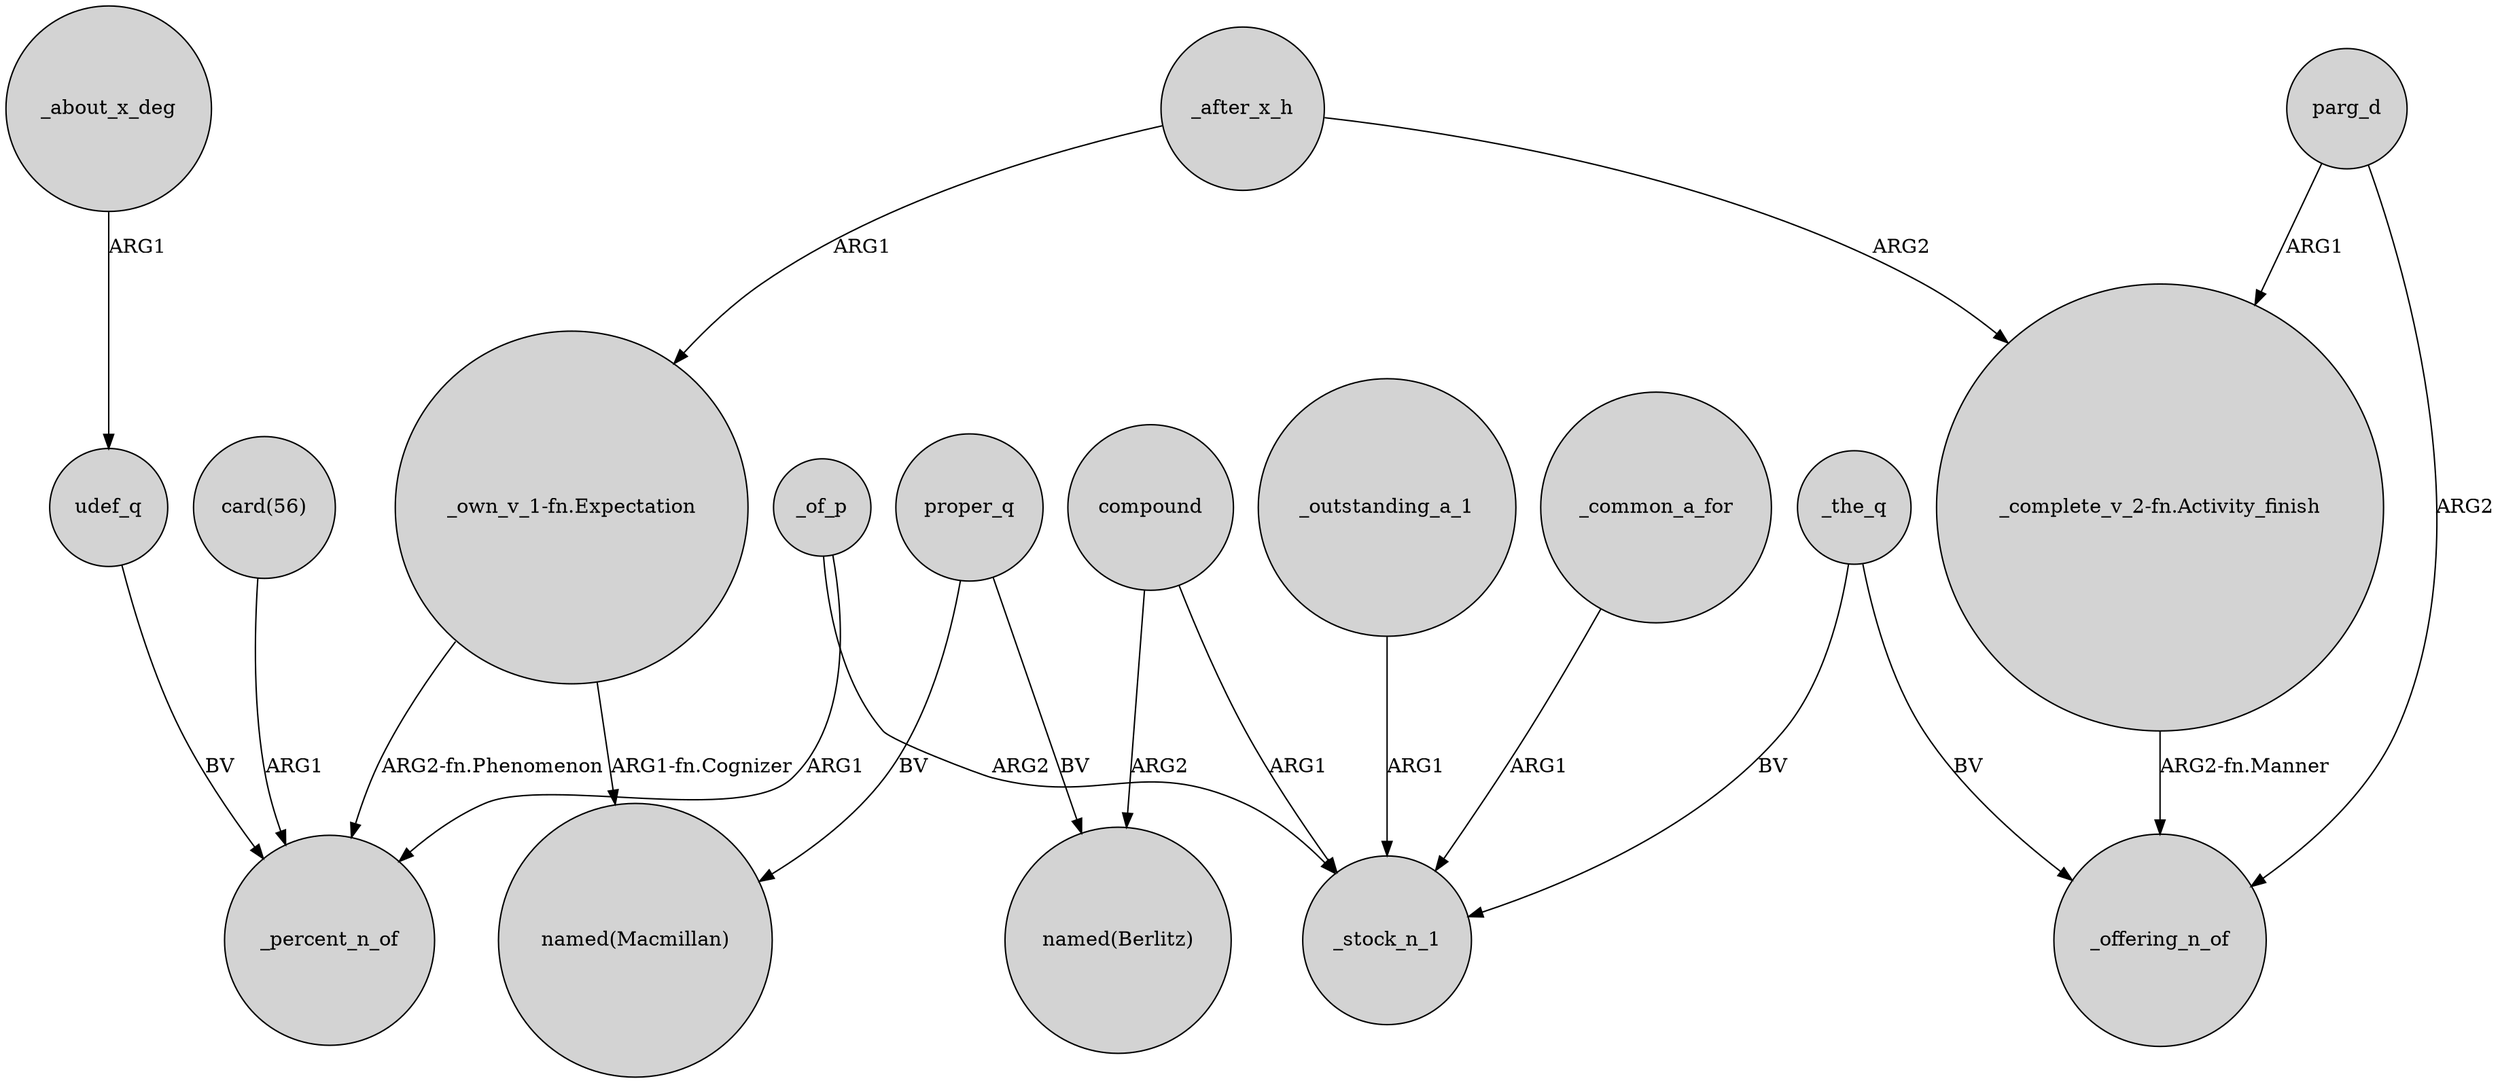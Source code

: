 digraph {
	node [shape=circle style=filled]
	_common_a_for -> _stock_n_1 [label=ARG1]
	"card(56)" -> _percent_n_of [label=ARG1]
	proper_q -> "named(Berlitz)" [label=BV]
	"_complete_v_2-fn.Activity_finish" -> _offering_n_of [label="ARG2-fn.Manner"]
	_of_p -> _percent_n_of [label=ARG1]
	compound -> _stock_n_1 [label=ARG1]
	_about_x_deg -> udef_q [label=ARG1]
	_the_q -> _stock_n_1 [label=BV]
	_outstanding_a_1 -> _stock_n_1 [label=ARG1]
	parg_d -> "_complete_v_2-fn.Activity_finish" [label=ARG1]
	udef_q -> _percent_n_of [label=BV]
	_the_q -> _offering_n_of [label=BV]
	compound -> "named(Berlitz)" [label=ARG2]
	proper_q -> "named(Macmillan)" [label=BV]
	_after_x_h -> "_own_v_1-fn.Expectation" [label=ARG1]
	_of_p -> _stock_n_1 [label=ARG2]
	"_own_v_1-fn.Expectation" -> "named(Macmillan)" [label="ARG1-fn.Cognizer"]
	parg_d -> _offering_n_of [label=ARG2]
	_after_x_h -> "_complete_v_2-fn.Activity_finish" [label=ARG2]
	"_own_v_1-fn.Expectation" -> _percent_n_of [label="ARG2-fn.Phenomenon"]
}
